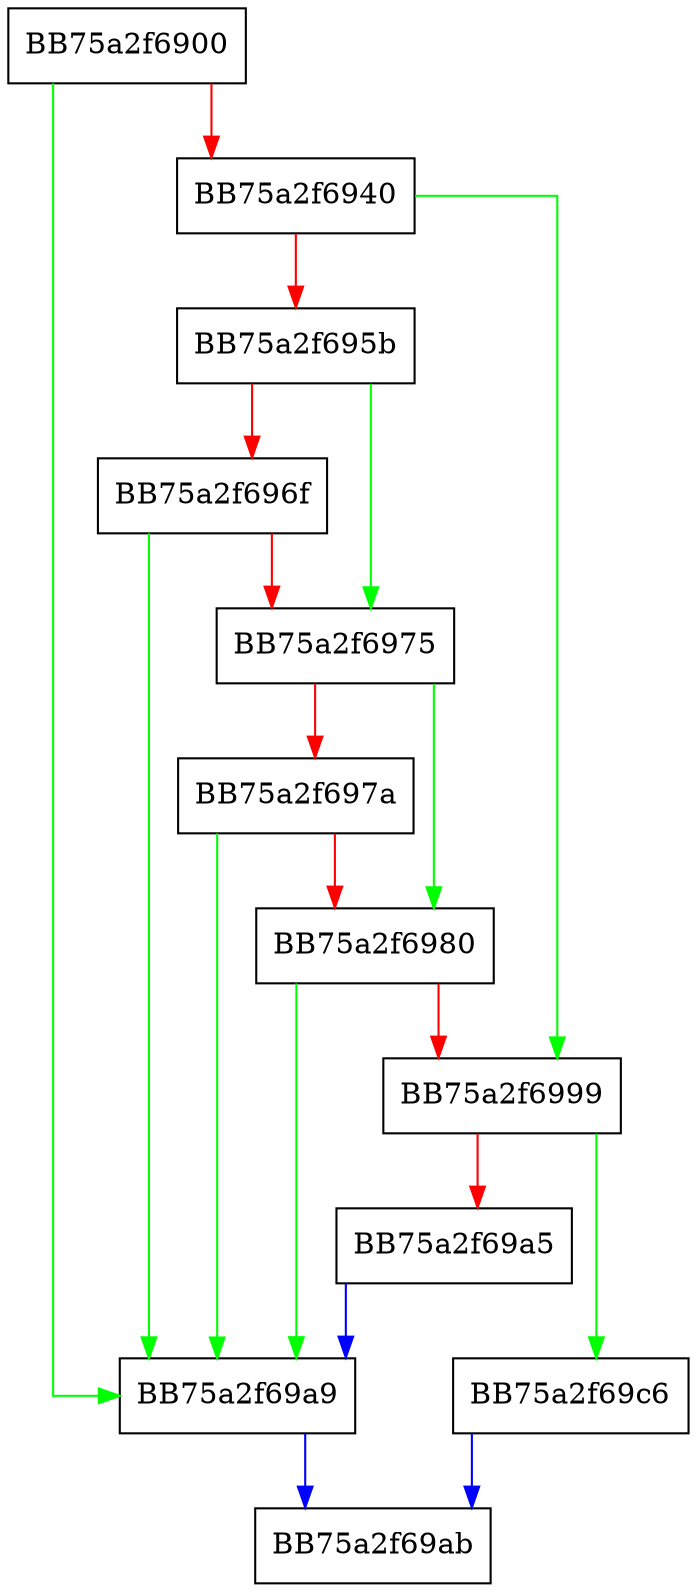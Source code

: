 digraph reportvirus {
  node [shape="box"];
  graph [splines=ortho];
  BB75a2f6900 -> BB75a2f69a9 [color="green"];
  BB75a2f6900 -> BB75a2f6940 [color="red"];
  BB75a2f6940 -> BB75a2f6999 [color="green"];
  BB75a2f6940 -> BB75a2f695b [color="red"];
  BB75a2f695b -> BB75a2f6975 [color="green"];
  BB75a2f695b -> BB75a2f696f [color="red"];
  BB75a2f696f -> BB75a2f69a9 [color="green"];
  BB75a2f696f -> BB75a2f6975 [color="red"];
  BB75a2f6975 -> BB75a2f6980 [color="green"];
  BB75a2f6975 -> BB75a2f697a [color="red"];
  BB75a2f697a -> BB75a2f69a9 [color="green"];
  BB75a2f697a -> BB75a2f6980 [color="red"];
  BB75a2f6980 -> BB75a2f69a9 [color="green"];
  BB75a2f6980 -> BB75a2f6999 [color="red"];
  BB75a2f6999 -> BB75a2f69c6 [color="green"];
  BB75a2f6999 -> BB75a2f69a5 [color="red"];
  BB75a2f69a5 -> BB75a2f69a9 [color="blue"];
  BB75a2f69a9 -> BB75a2f69ab [color="blue"];
  BB75a2f69c6 -> BB75a2f69ab [color="blue"];
}